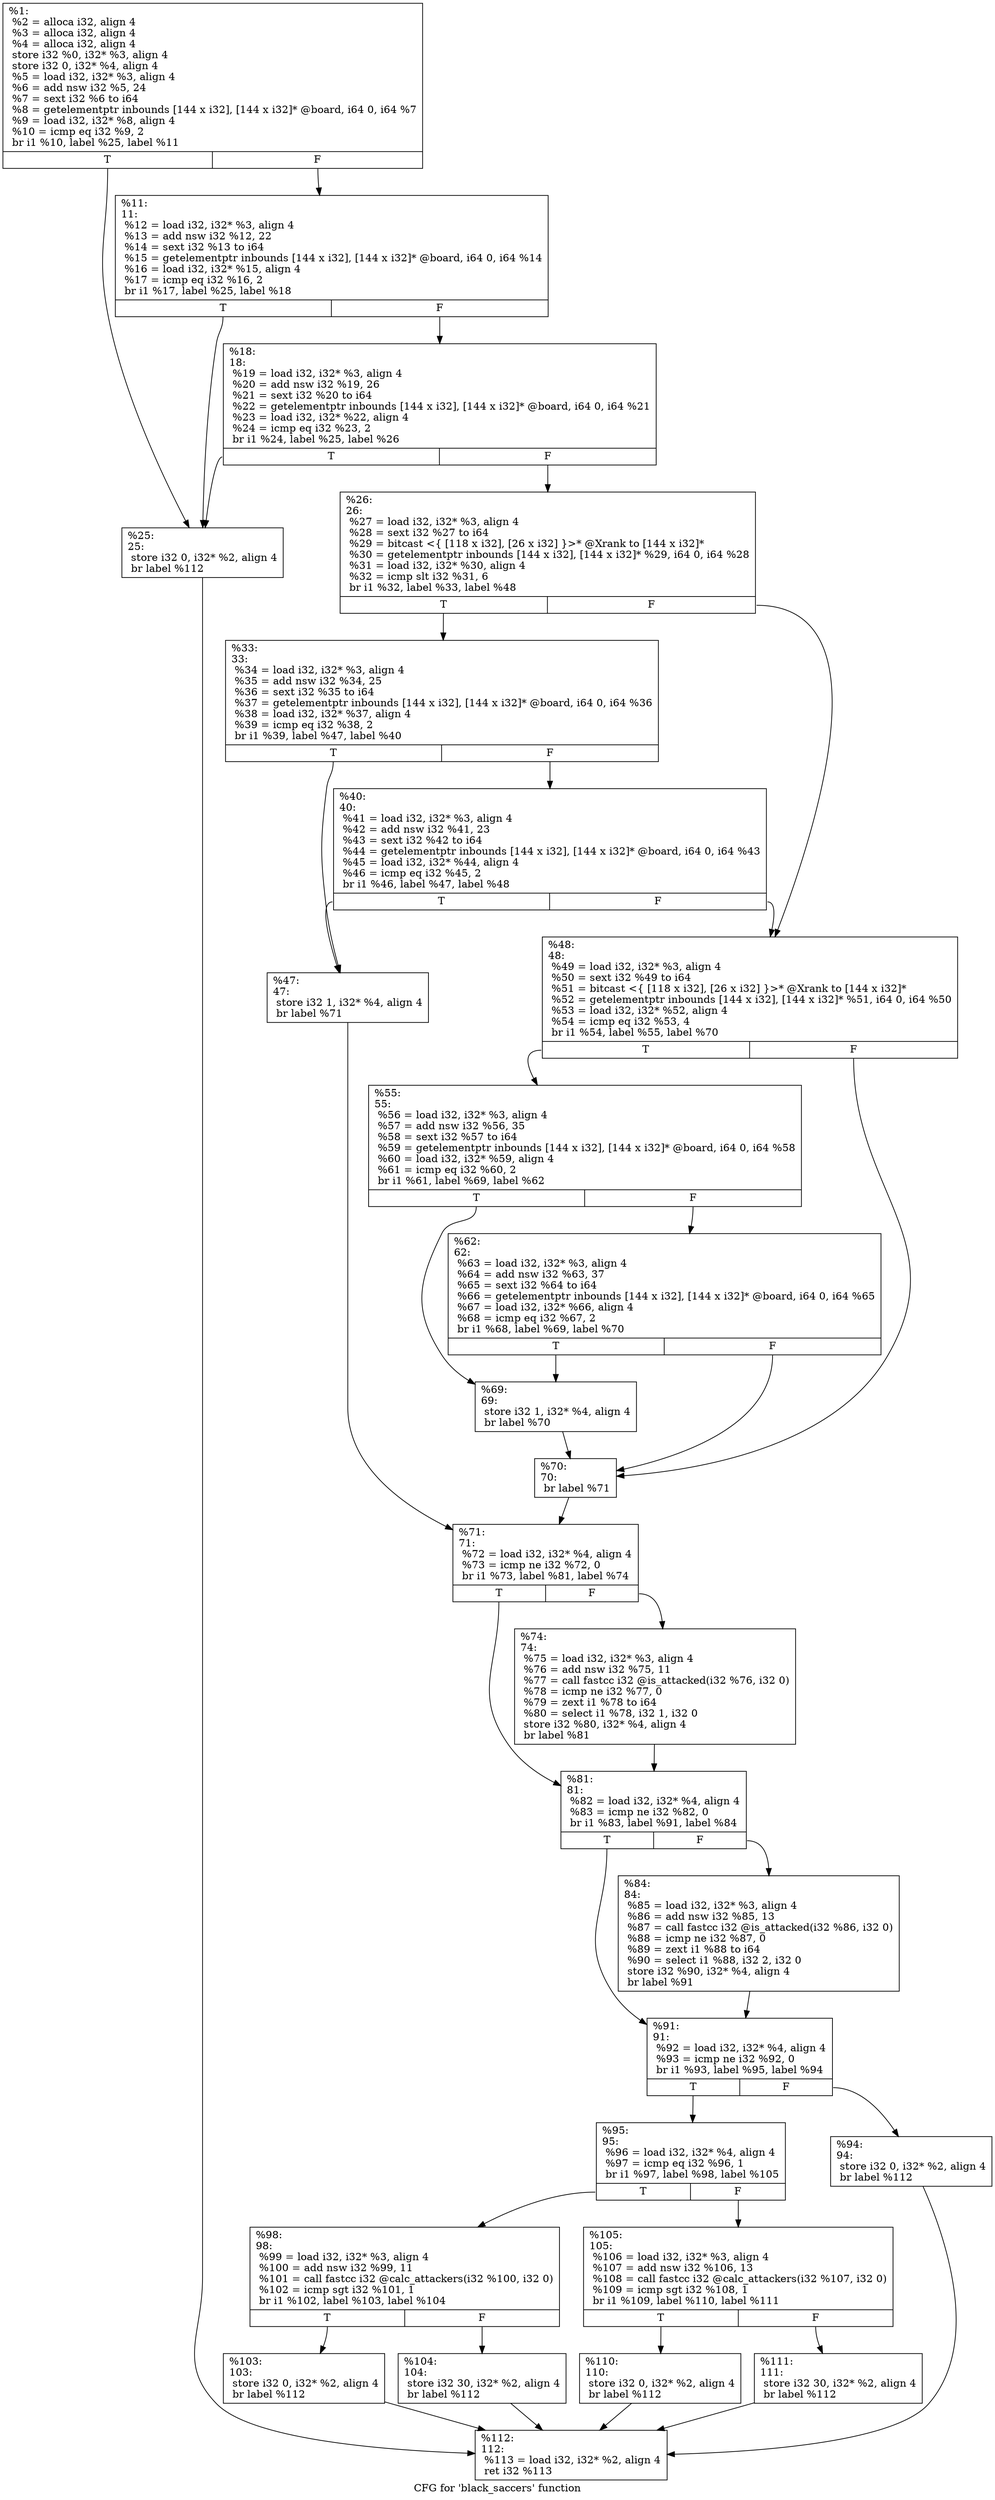 digraph "CFG for 'black_saccers' function" {
	label="CFG for 'black_saccers' function";

	Node0x2532390 [shape=record,label="{%1:\l  %2 = alloca i32, align 4\l  %3 = alloca i32, align 4\l  %4 = alloca i32, align 4\l  store i32 %0, i32* %3, align 4\l  store i32 0, i32* %4, align 4\l  %5 = load i32, i32* %3, align 4\l  %6 = add nsw i32 %5, 24\l  %7 = sext i32 %6 to i64\l  %8 = getelementptr inbounds [144 x i32], [144 x i32]* @board, i64 0, i64 %7\l  %9 = load i32, i32* %8, align 4\l  %10 = icmp eq i32 %9, 2\l  br i1 %10, label %25, label %11\l|{<s0>T|<s1>F}}"];
	Node0x2532390:s0 -> Node0x254d0a0;
	Node0x2532390:s1 -> Node0x254bfa0;
	Node0x254bfa0 [shape=record,label="{%11:\l11:                                               \l  %12 = load i32, i32* %3, align 4\l  %13 = add nsw i32 %12, 22\l  %14 = sext i32 %13 to i64\l  %15 = getelementptr inbounds [144 x i32], [144 x i32]* @board, i64 0, i64 %14\l  %16 = load i32, i32* %15, align 4\l  %17 = icmp eq i32 %16, 2\l  br i1 %17, label %25, label %18\l|{<s0>T|<s1>F}}"];
	Node0x254bfa0:s0 -> Node0x254d0a0;
	Node0x254bfa0:s1 -> Node0x254d050;
	Node0x254d050 [shape=record,label="{%18:\l18:                                               \l  %19 = load i32, i32* %3, align 4\l  %20 = add nsw i32 %19, 26\l  %21 = sext i32 %20 to i64\l  %22 = getelementptr inbounds [144 x i32], [144 x i32]* @board, i64 0, i64 %21\l  %23 = load i32, i32* %22, align 4\l  %24 = icmp eq i32 %23, 2\l  br i1 %24, label %25, label %26\l|{<s0>T|<s1>F}}"];
	Node0x254d050:s0 -> Node0x254d0a0;
	Node0x254d050:s1 -> Node0x254d0f0;
	Node0x254d0a0 [shape=record,label="{%25:\l25:                                               \l  store i32 0, i32* %2, align 4\l  br label %112\l}"];
	Node0x254d0a0 -> Node0x254d7d0;
	Node0x254d0f0 [shape=record,label="{%26:\l26:                                               \l  %27 = load i32, i32* %3, align 4\l  %28 = sext i32 %27 to i64\l  %29 = bitcast \<\{ [118 x i32], [26 x i32] \}\>* @Xrank to [144 x i32]*\l  %30 = getelementptr inbounds [144 x i32], [144 x i32]* %29, i64 0, i64 %28\l  %31 = load i32, i32* %30, align 4\l  %32 = icmp slt i32 %31, 6\l  br i1 %32, label %33, label %48\l|{<s0>T|<s1>F}}"];
	Node0x254d0f0:s0 -> Node0x254d140;
	Node0x254d0f0:s1 -> Node0x254d230;
	Node0x254d140 [shape=record,label="{%33:\l33:                                               \l  %34 = load i32, i32* %3, align 4\l  %35 = add nsw i32 %34, 25\l  %36 = sext i32 %35 to i64\l  %37 = getelementptr inbounds [144 x i32], [144 x i32]* @board, i64 0, i64 %36\l  %38 = load i32, i32* %37, align 4\l  %39 = icmp eq i32 %38, 2\l  br i1 %39, label %47, label %40\l|{<s0>T|<s1>F}}"];
	Node0x254d140:s0 -> Node0x254d1e0;
	Node0x254d140:s1 -> Node0x254d190;
	Node0x254d190 [shape=record,label="{%40:\l40:                                               \l  %41 = load i32, i32* %3, align 4\l  %42 = add nsw i32 %41, 23\l  %43 = sext i32 %42 to i64\l  %44 = getelementptr inbounds [144 x i32], [144 x i32]* @board, i64 0, i64 %43\l  %45 = load i32, i32* %44, align 4\l  %46 = icmp eq i32 %45, 2\l  br i1 %46, label %47, label %48\l|{<s0>T|<s1>F}}"];
	Node0x254d190:s0 -> Node0x254d1e0;
	Node0x254d190:s1 -> Node0x254d230;
	Node0x254d1e0 [shape=record,label="{%47:\l47:                                               \l  store i32 1, i32* %4, align 4\l  br label %71\l}"];
	Node0x254d1e0 -> Node0x254d3c0;
	Node0x254d230 [shape=record,label="{%48:\l48:                                               \l  %49 = load i32, i32* %3, align 4\l  %50 = sext i32 %49 to i64\l  %51 = bitcast \<\{ [118 x i32], [26 x i32] \}\>* @Xrank to [144 x i32]*\l  %52 = getelementptr inbounds [144 x i32], [144 x i32]* %51, i64 0, i64 %50\l  %53 = load i32, i32* %52, align 4\l  %54 = icmp eq i32 %53, 4\l  br i1 %54, label %55, label %70\l|{<s0>T|<s1>F}}"];
	Node0x254d230:s0 -> Node0x254d280;
	Node0x254d230:s1 -> Node0x254d370;
	Node0x254d280 [shape=record,label="{%55:\l55:                                               \l  %56 = load i32, i32* %3, align 4\l  %57 = add nsw i32 %56, 35\l  %58 = sext i32 %57 to i64\l  %59 = getelementptr inbounds [144 x i32], [144 x i32]* @board, i64 0, i64 %58\l  %60 = load i32, i32* %59, align 4\l  %61 = icmp eq i32 %60, 2\l  br i1 %61, label %69, label %62\l|{<s0>T|<s1>F}}"];
	Node0x254d280:s0 -> Node0x254d320;
	Node0x254d280:s1 -> Node0x254d2d0;
	Node0x254d2d0 [shape=record,label="{%62:\l62:                                               \l  %63 = load i32, i32* %3, align 4\l  %64 = add nsw i32 %63, 37\l  %65 = sext i32 %64 to i64\l  %66 = getelementptr inbounds [144 x i32], [144 x i32]* @board, i64 0, i64 %65\l  %67 = load i32, i32* %66, align 4\l  %68 = icmp eq i32 %67, 2\l  br i1 %68, label %69, label %70\l|{<s0>T|<s1>F}}"];
	Node0x254d2d0:s0 -> Node0x254d320;
	Node0x254d2d0:s1 -> Node0x254d370;
	Node0x254d320 [shape=record,label="{%69:\l69:                                               \l  store i32 1, i32* %4, align 4\l  br label %70\l}"];
	Node0x254d320 -> Node0x254d370;
	Node0x254d370 [shape=record,label="{%70:\l70:                                               \l  br label %71\l}"];
	Node0x254d370 -> Node0x254d3c0;
	Node0x254d3c0 [shape=record,label="{%71:\l71:                                               \l  %72 = load i32, i32* %4, align 4\l  %73 = icmp ne i32 %72, 0\l  br i1 %73, label %81, label %74\l|{<s0>T|<s1>F}}"];
	Node0x254d3c0:s0 -> Node0x254d460;
	Node0x254d3c0:s1 -> Node0x254d410;
	Node0x254d410 [shape=record,label="{%74:\l74:                                               \l  %75 = load i32, i32* %3, align 4\l  %76 = add nsw i32 %75, 11\l  %77 = call fastcc i32 @is_attacked(i32 %76, i32 0)\l  %78 = icmp ne i32 %77, 0\l  %79 = zext i1 %78 to i64\l  %80 = select i1 %78, i32 1, i32 0\l  store i32 %80, i32* %4, align 4\l  br label %81\l}"];
	Node0x254d410 -> Node0x254d460;
	Node0x254d460 [shape=record,label="{%81:\l81:                                               \l  %82 = load i32, i32* %4, align 4\l  %83 = icmp ne i32 %82, 0\l  br i1 %83, label %91, label %84\l|{<s0>T|<s1>F}}"];
	Node0x254d460:s0 -> Node0x254d500;
	Node0x254d460:s1 -> Node0x254d4b0;
	Node0x254d4b0 [shape=record,label="{%84:\l84:                                               \l  %85 = load i32, i32* %3, align 4\l  %86 = add nsw i32 %85, 13\l  %87 = call fastcc i32 @is_attacked(i32 %86, i32 0)\l  %88 = icmp ne i32 %87, 0\l  %89 = zext i1 %88 to i64\l  %90 = select i1 %88, i32 2, i32 0\l  store i32 %90, i32* %4, align 4\l  br label %91\l}"];
	Node0x254d4b0 -> Node0x254d500;
	Node0x254d500 [shape=record,label="{%91:\l91:                                               \l  %92 = load i32, i32* %4, align 4\l  %93 = icmp ne i32 %92, 0\l  br i1 %93, label %95, label %94\l|{<s0>T|<s1>F}}"];
	Node0x254d500:s0 -> Node0x254d5a0;
	Node0x254d500:s1 -> Node0x254d550;
	Node0x254d550 [shape=record,label="{%94:\l94:                                               \l  store i32 0, i32* %2, align 4\l  br label %112\l}"];
	Node0x254d550 -> Node0x254d7d0;
	Node0x254d5a0 [shape=record,label="{%95:\l95:                                               \l  %96 = load i32, i32* %4, align 4\l  %97 = icmp eq i32 %96, 1\l  br i1 %97, label %98, label %105\l|{<s0>T|<s1>F}}"];
	Node0x254d5a0:s0 -> Node0x254d5f0;
	Node0x254d5a0:s1 -> Node0x254d6e0;
	Node0x254d5f0 [shape=record,label="{%98:\l98:                                               \l  %99 = load i32, i32* %3, align 4\l  %100 = add nsw i32 %99, 11\l  %101 = call fastcc i32 @calc_attackers(i32 %100, i32 0)\l  %102 = icmp sgt i32 %101, 1\l  br i1 %102, label %103, label %104\l|{<s0>T|<s1>F}}"];
	Node0x254d5f0:s0 -> Node0x254d640;
	Node0x254d5f0:s1 -> Node0x254d690;
	Node0x254d640 [shape=record,label="{%103:\l103:                                              \l  store i32 0, i32* %2, align 4\l  br label %112\l}"];
	Node0x254d640 -> Node0x254d7d0;
	Node0x254d690 [shape=record,label="{%104:\l104:                                              \l  store i32 30, i32* %2, align 4\l  br label %112\l}"];
	Node0x254d690 -> Node0x254d7d0;
	Node0x254d6e0 [shape=record,label="{%105:\l105:                                              \l  %106 = load i32, i32* %3, align 4\l  %107 = add nsw i32 %106, 13\l  %108 = call fastcc i32 @calc_attackers(i32 %107, i32 0)\l  %109 = icmp sgt i32 %108, 1\l  br i1 %109, label %110, label %111\l|{<s0>T|<s1>F}}"];
	Node0x254d6e0:s0 -> Node0x254d730;
	Node0x254d6e0:s1 -> Node0x254d780;
	Node0x254d730 [shape=record,label="{%110:\l110:                                              \l  store i32 0, i32* %2, align 4\l  br label %112\l}"];
	Node0x254d730 -> Node0x254d7d0;
	Node0x254d780 [shape=record,label="{%111:\l111:                                              \l  store i32 30, i32* %2, align 4\l  br label %112\l}"];
	Node0x254d780 -> Node0x254d7d0;
	Node0x254d7d0 [shape=record,label="{%112:\l112:                                              \l  %113 = load i32, i32* %2, align 4\l  ret i32 %113\l}"];
}
